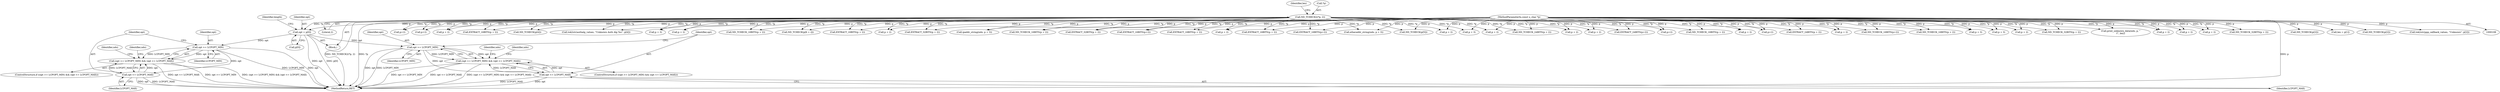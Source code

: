 digraph "0_tcpdump_7029d15f148ef24bb7c6668bc640f5470d085e5a_2@array" {
"1000130" [label="(Call,opt = p[0])"];
"1000121" [label="(Call,ND_TCHECK2(*p, 2))"];
"1000110" [label="(MethodParameterIn,const u_char *p)"];
"1000148" [label="(Call,opt >= LCPOPT_MIN)"];
"1000147" [label="(Call,(opt >= LCPOPT_MIN) && (opt <= LCPOPT_MAX))"];
"1000151" [label="(Call,opt <= LCPOPT_MAX)"];
"1000177" [label="(Call,opt >= LCPOPT_MIN)"];
"1000176" [label="(Call,(opt >= LCPOPT_MIN) && (opt <= LCPOPT_MAX))"];
"1000180" [label="(Call,opt <= LCPOPT_MAX)"];
"1000182" [label="(Identifier,LCPOPT_MAX)"];
"1000325" [label="(Call,p + 2)"];
"1000564" [label="(Call,ND_TCHECK(p[2]))"];
"1000126" [label="(Identifier,len)"];
"1000307" [label="(Call,EXTRACT_16BITS(p + 2))"];
"1000382" [label="(Call,tok2str(authalg_values, \"Unknown Auth Alg %u\", p[4]))"];
"1000413" [label="(Call,ND_TCHECK_16BITS(p+2))"];
"1000637" [label="(Call,etheraddr_string(ndo, p + 3))"];
"1000486" [label="(Call,p + 2)"];
"1000175" [label="(ControlStructure,if ((opt >= LCPOPT_MIN) && (opt <= LCPOPT_MAX)))"];
"1000220" [label="(Call,ND_TCHECK_24BITS(p + 2))"];
"1000221" [label="(Call,p + 2)"];
"1000122" [label="(Call,*p)"];
"1000152" [label="(Identifier,opt)"];
"1000362" [label="(Call,EXTRACT_16BITS(p + 2))"];
"1000151" [label="(Call,opt <= LCPOPT_MAX)"];
"1000334" [label="(Call,p + 2)"];
"1000177" [label="(Call,opt >= LCPOPT_MIN)"];
"1000367" [label="(Call,EXTRACT_16BITS(p+2))"];
"1000446" [label="(Call,ND_TCHECK_32BITS(p + 2))"];
"1000130" [label="(Call,opt = p[0])"];
"1000137" [label="(Identifier,length)"];
"1000610" [label="(Call,p + 3)"];
"1000373" [label="(Call,ND_TCHECK(p[4]))"];
"1000628" [label="(Call,p + 3)"];
"1000180" [label="(Call,opt <= LCPOPT_MAX)"];
"1000729" [label="(MethodReturn,RET)"];
"1000414" [label="(Call,p+2)"];
"1000485" [label="(Call,EXTRACT_16BITS(p + 2))"];
"1000110" [label="(MethodParameterIn,const u_char *p)"];
"1000169" [label="(Identifier,ndo)"];
"1000181" [label="(Identifier,opt)"];
"1000156" [label="(Identifier,ndo)"];
"1000538" [label="(Call,ND_TCHECK_16BITS(p + 2))"];
"1000148" [label="(Call,opt >= LCPOPT_MIN)"];
"1000308" [label="(Call,p + 2)"];
"1000548" [label="(Call,p + 2)"];
"1000298" [label="(Call,ND_TCHECK_16BITS(p + 2))"];
"1000147" [label="(Call,(opt >= LCPOPT_MIN) && (opt <= LCPOPT_MAX))"];
"1000477" [label="(Call,p + 2)"];
"1000299" [label="(Call,p + 2)"];
"1000419" [label="(Call,EXTRACT_16BITS(p+2))"];
"1000124" [label="(Literal,2)"];
"1000237" [label="(Call,EXTRACT_24BITS(p + 2))"];
"1000146" [label="(ControlStructure,if ((opt >= LCPOPT_MIN) && (opt <= LCPOPT_MAX)))"];
"1000608" [label="(Call,ipaddr_string(ndo, p + 3))"];
"1000153" [label="(Identifier,LCPOPT_MAX)"];
"1000178" [label="(Identifier,opt)"];
"1000131" [label="(Identifier,opt)"];
"1000539" [label="(Call,p + 2)"];
"1000125" [label="(Call,len = p[1])"];
"1000506" [label="(Call,ND_TCHECK(p[2]))"];
"1000112" [label="(Block,)"];
"1000476" [label="(Call,ND_TCHECK_16BITS(p + 2))"];
"1000233" [label="(Call,EXTRACT_24BITS(p+2))"];
"1000269" [label="(Call,ND_TCHECK(p[6 + i]))"];
"1000241" [label="(Call,ND_TCHECK(p[5]))"];
"1000350" [label="(Call,ND_TCHECK_16BITS(p + 2))"];
"1000149" [label="(Identifier,opt)"];
"1000238" [label="(Call,p + 2)"];
"1000179" [label="(Identifier,LCPOPT_MIN)"];
"1000368" [label="(Call,p+2)"];
"1000547" [label="(Call,EXTRACT_16BITS(p + 2))"];
"1000176" [label="(Call,(opt >= LCPOPT_MIN) && (opt <= LCPOPT_MAX))"];
"1000132" [label="(Call,p[0])"];
"1000420" [label="(Call,p+2)"];
"1000639" [label="(Call,p + 3)"];
"1000455" [label="(Call,EXTRACT_32BITS(p + 2))"];
"1000333" [label="(Call,EXTRACT_32BITS(p + 2))"];
"1000447" [label="(Call,p + 2)"];
"1000234" [label="(Call,p+2)"];
"1000599" [label="(Call,p + 3)"];
"1000516" [label="(Call,tok2str(ppp_callback_values, \"Unknown\", p[2]))"];
"1000395" [label="(Call,print_unknown_data(ndo, p, \"\n\t\", len))"];
"1000150" [label="(Identifier,LCPOPT_MIN)"];
"1000185" [label="(Identifier,ndo)"];
"1000199" [label="(Identifier,ndo)"];
"1000363" [label="(Call,p + 2)"];
"1000121" [label="(Call,ND_TCHECK2(*p, 2))"];
"1000456" [label="(Call,p + 2)"];
"1000351" [label="(Call,p + 2)"];
"1000324" [label="(Call,ND_TCHECK_32BITS(p + 2))"];
"1000130" -> "1000112"  [label="AST: "];
"1000130" -> "1000132"  [label="CFG: "];
"1000131" -> "1000130"  [label="AST: "];
"1000132" -> "1000130"  [label="AST: "];
"1000137" -> "1000130"  [label="CFG: "];
"1000130" -> "1000729"  [label="DDG: p[0]"];
"1000130" -> "1000729"  [label="DDG: opt"];
"1000121" -> "1000130"  [label="DDG: *p"];
"1000110" -> "1000130"  [label="DDG: p"];
"1000130" -> "1000148"  [label="DDG: opt"];
"1000130" -> "1000177"  [label="DDG: opt"];
"1000121" -> "1000112"  [label="AST: "];
"1000121" -> "1000124"  [label="CFG: "];
"1000122" -> "1000121"  [label="AST: "];
"1000124" -> "1000121"  [label="AST: "];
"1000126" -> "1000121"  [label="CFG: "];
"1000121" -> "1000729"  [label="DDG: ND_TCHECK2(*p, 2)"];
"1000121" -> "1000729"  [label="DDG: *p"];
"1000121" -> "1000220"  [label="DDG: *p"];
"1000121" -> "1000221"  [label="DDG: *p"];
"1000121" -> "1000233"  [label="DDG: *p"];
"1000121" -> "1000234"  [label="DDG: *p"];
"1000121" -> "1000237"  [label="DDG: *p"];
"1000121" -> "1000238"  [label="DDG: *p"];
"1000121" -> "1000241"  [label="DDG: *p"];
"1000121" -> "1000269"  [label="DDG: *p"];
"1000121" -> "1000298"  [label="DDG: *p"];
"1000121" -> "1000299"  [label="DDG: *p"];
"1000121" -> "1000307"  [label="DDG: *p"];
"1000121" -> "1000308"  [label="DDG: *p"];
"1000121" -> "1000324"  [label="DDG: *p"];
"1000121" -> "1000325"  [label="DDG: *p"];
"1000121" -> "1000333"  [label="DDG: *p"];
"1000121" -> "1000334"  [label="DDG: *p"];
"1000121" -> "1000350"  [label="DDG: *p"];
"1000121" -> "1000351"  [label="DDG: *p"];
"1000121" -> "1000362"  [label="DDG: *p"];
"1000121" -> "1000363"  [label="DDG: *p"];
"1000121" -> "1000367"  [label="DDG: *p"];
"1000121" -> "1000368"  [label="DDG: *p"];
"1000121" -> "1000373"  [label="DDG: *p"];
"1000121" -> "1000382"  [label="DDG: *p"];
"1000121" -> "1000395"  [label="DDG: *p"];
"1000121" -> "1000413"  [label="DDG: *p"];
"1000121" -> "1000414"  [label="DDG: *p"];
"1000121" -> "1000419"  [label="DDG: *p"];
"1000121" -> "1000420"  [label="DDG: *p"];
"1000121" -> "1000446"  [label="DDG: *p"];
"1000121" -> "1000447"  [label="DDG: *p"];
"1000121" -> "1000455"  [label="DDG: *p"];
"1000121" -> "1000456"  [label="DDG: *p"];
"1000121" -> "1000476"  [label="DDG: *p"];
"1000121" -> "1000477"  [label="DDG: *p"];
"1000121" -> "1000485"  [label="DDG: *p"];
"1000121" -> "1000486"  [label="DDG: *p"];
"1000121" -> "1000538"  [label="DDG: *p"];
"1000121" -> "1000539"  [label="DDG: *p"];
"1000121" -> "1000547"  [label="DDG: *p"];
"1000121" -> "1000548"  [label="DDG: *p"];
"1000121" -> "1000599"  [label="DDG: *p"];
"1000121" -> "1000608"  [label="DDG: *p"];
"1000121" -> "1000610"  [label="DDG: *p"];
"1000121" -> "1000628"  [label="DDG: *p"];
"1000121" -> "1000637"  [label="DDG: *p"];
"1000121" -> "1000639"  [label="DDG: *p"];
"1000110" -> "1000108"  [label="AST: "];
"1000110" -> "1000729"  [label="DDG: p"];
"1000110" -> "1000125"  [label="DDG: p"];
"1000110" -> "1000220"  [label="DDG: p"];
"1000110" -> "1000221"  [label="DDG: p"];
"1000110" -> "1000233"  [label="DDG: p"];
"1000110" -> "1000234"  [label="DDG: p"];
"1000110" -> "1000237"  [label="DDG: p"];
"1000110" -> "1000238"  [label="DDG: p"];
"1000110" -> "1000241"  [label="DDG: p"];
"1000110" -> "1000269"  [label="DDG: p"];
"1000110" -> "1000298"  [label="DDG: p"];
"1000110" -> "1000299"  [label="DDG: p"];
"1000110" -> "1000307"  [label="DDG: p"];
"1000110" -> "1000308"  [label="DDG: p"];
"1000110" -> "1000324"  [label="DDG: p"];
"1000110" -> "1000325"  [label="DDG: p"];
"1000110" -> "1000333"  [label="DDG: p"];
"1000110" -> "1000334"  [label="DDG: p"];
"1000110" -> "1000350"  [label="DDG: p"];
"1000110" -> "1000351"  [label="DDG: p"];
"1000110" -> "1000362"  [label="DDG: p"];
"1000110" -> "1000363"  [label="DDG: p"];
"1000110" -> "1000367"  [label="DDG: p"];
"1000110" -> "1000368"  [label="DDG: p"];
"1000110" -> "1000373"  [label="DDG: p"];
"1000110" -> "1000382"  [label="DDG: p"];
"1000110" -> "1000395"  [label="DDG: p"];
"1000110" -> "1000413"  [label="DDG: p"];
"1000110" -> "1000414"  [label="DDG: p"];
"1000110" -> "1000419"  [label="DDG: p"];
"1000110" -> "1000420"  [label="DDG: p"];
"1000110" -> "1000446"  [label="DDG: p"];
"1000110" -> "1000447"  [label="DDG: p"];
"1000110" -> "1000455"  [label="DDG: p"];
"1000110" -> "1000456"  [label="DDG: p"];
"1000110" -> "1000476"  [label="DDG: p"];
"1000110" -> "1000477"  [label="DDG: p"];
"1000110" -> "1000485"  [label="DDG: p"];
"1000110" -> "1000486"  [label="DDG: p"];
"1000110" -> "1000506"  [label="DDG: p"];
"1000110" -> "1000516"  [label="DDG: p"];
"1000110" -> "1000538"  [label="DDG: p"];
"1000110" -> "1000539"  [label="DDG: p"];
"1000110" -> "1000547"  [label="DDG: p"];
"1000110" -> "1000548"  [label="DDG: p"];
"1000110" -> "1000564"  [label="DDG: p"];
"1000110" -> "1000599"  [label="DDG: p"];
"1000110" -> "1000608"  [label="DDG: p"];
"1000110" -> "1000610"  [label="DDG: p"];
"1000110" -> "1000628"  [label="DDG: p"];
"1000110" -> "1000637"  [label="DDG: p"];
"1000110" -> "1000639"  [label="DDG: p"];
"1000148" -> "1000147"  [label="AST: "];
"1000148" -> "1000150"  [label="CFG: "];
"1000149" -> "1000148"  [label="AST: "];
"1000150" -> "1000148"  [label="AST: "];
"1000152" -> "1000148"  [label="CFG: "];
"1000147" -> "1000148"  [label="CFG: "];
"1000148" -> "1000729"  [label="DDG: opt"];
"1000148" -> "1000729"  [label="DDG: LCPOPT_MIN"];
"1000148" -> "1000147"  [label="DDG: opt"];
"1000148" -> "1000147"  [label="DDG: LCPOPT_MIN"];
"1000148" -> "1000151"  [label="DDG: opt"];
"1000147" -> "1000146"  [label="AST: "];
"1000147" -> "1000151"  [label="CFG: "];
"1000151" -> "1000147"  [label="AST: "];
"1000156" -> "1000147"  [label="CFG: "];
"1000169" -> "1000147"  [label="CFG: "];
"1000147" -> "1000729"  [label="DDG: opt <= LCPOPT_MAX"];
"1000147" -> "1000729"  [label="DDG: opt >= LCPOPT_MIN"];
"1000147" -> "1000729"  [label="DDG: (opt >= LCPOPT_MIN) && (opt <= LCPOPT_MAX)"];
"1000151" -> "1000147"  [label="DDG: opt"];
"1000151" -> "1000147"  [label="DDG: LCPOPT_MAX"];
"1000151" -> "1000153"  [label="CFG: "];
"1000152" -> "1000151"  [label="AST: "];
"1000153" -> "1000151"  [label="AST: "];
"1000151" -> "1000729"  [label="DDG: opt"];
"1000151" -> "1000729"  [label="DDG: LCPOPT_MAX"];
"1000177" -> "1000176"  [label="AST: "];
"1000177" -> "1000179"  [label="CFG: "];
"1000178" -> "1000177"  [label="AST: "];
"1000179" -> "1000177"  [label="AST: "];
"1000181" -> "1000177"  [label="CFG: "];
"1000176" -> "1000177"  [label="CFG: "];
"1000177" -> "1000729"  [label="DDG: opt"];
"1000177" -> "1000729"  [label="DDG: LCPOPT_MIN"];
"1000177" -> "1000176"  [label="DDG: opt"];
"1000177" -> "1000176"  [label="DDG: LCPOPT_MIN"];
"1000177" -> "1000180"  [label="DDG: opt"];
"1000176" -> "1000175"  [label="AST: "];
"1000176" -> "1000180"  [label="CFG: "];
"1000180" -> "1000176"  [label="AST: "];
"1000185" -> "1000176"  [label="CFG: "];
"1000199" -> "1000176"  [label="CFG: "];
"1000176" -> "1000729"  [label="DDG: opt <= LCPOPT_MAX"];
"1000176" -> "1000729"  [label="DDG: (opt >= LCPOPT_MIN) && (opt <= LCPOPT_MAX)"];
"1000176" -> "1000729"  [label="DDG: opt >= LCPOPT_MIN"];
"1000180" -> "1000176"  [label="DDG: opt"];
"1000180" -> "1000176"  [label="DDG: LCPOPT_MAX"];
"1000180" -> "1000182"  [label="CFG: "];
"1000181" -> "1000180"  [label="AST: "];
"1000182" -> "1000180"  [label="AST: "];
"1000180" -> "1000729"  [label="DDG: LCPOPT_MAX"];
"1000180" -> "1000729"  [label="DDG: opt"];
}
